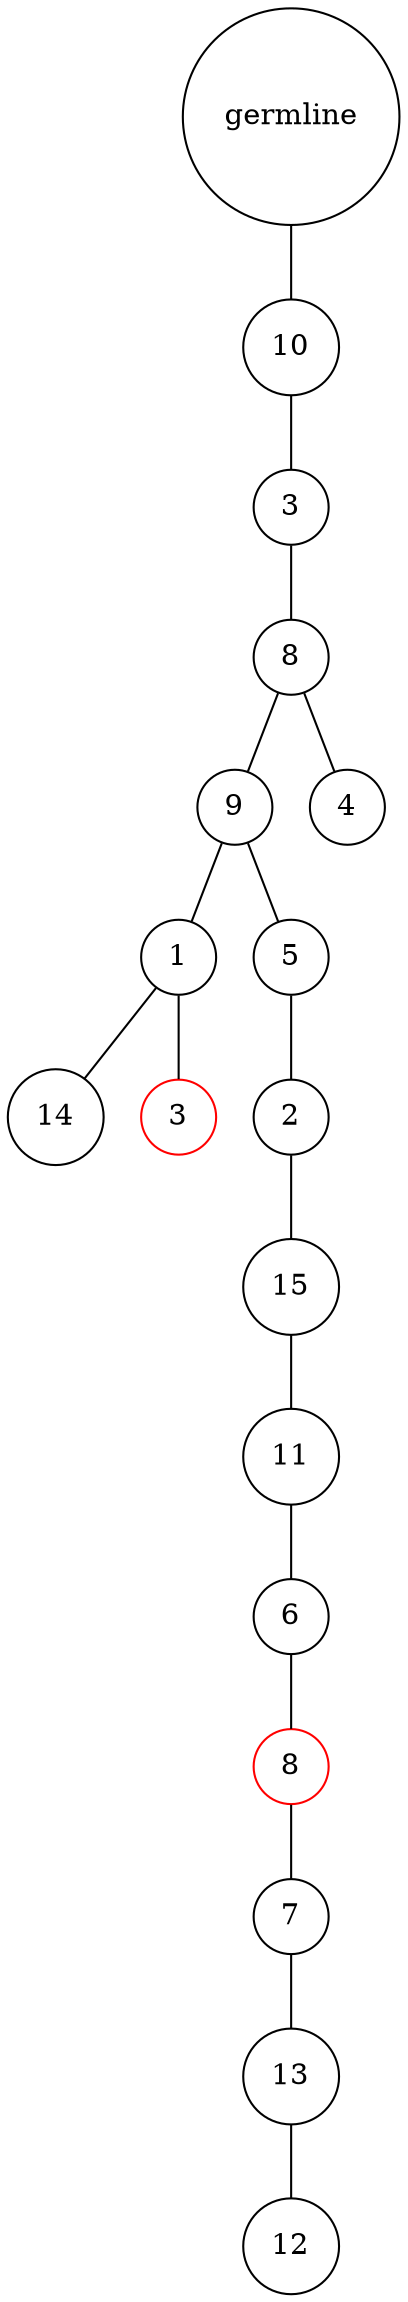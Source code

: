 graph {
	rankdir=UD;
	splines=line;
	node [shape=circle]
	"0x7fc05e5d8370" [label="germline"];
	"0x7fc05e5d83a0" [label="10"];
	"0x7fc05e5d8370" -- "0x7fc05e5d83a0" ;
	"0x7fc05e5d83d0" [label="3"];
	"0x7fc05e5d83a0" -- "0x7fc05e5d83d0" ;
	"0x7fc05e5d8400" [label="8"];
	"0x7fc05e5d83d0" -- "0x7fc05e5d8400" ;
	"0x7fc05e5d8430" [label="9"];
	"0x7fc05e5d8400" -- "0x7fc05e5d8430" ;
	"0x7fc05e5d8460" [label="1"];
	"0x7fc05e5d8430" -- "0x7fc05e5d8460" ;
	"0x7fc05e5d8490" [label="14"];
	"0x7fc05e5d8460" -- "0x7fc05e5d8490" ;
	"0x7fc05e5d84c0" [label="3",color="red"];
	"0x7fc05e5d8460" -- "0x7fc05e5d84c0" ;
	"0x7fc05e5d84f0" [label="5"];
	"0x7fc05e5d8430" -- "0x7fc05e5d84f0" ;
	"0x7fc05e5d8520" [label="2"];
	"0x7fc05e5d84f0" -- "0x7fc05e5d8520" ;
	"0x7fc05e5d8550" [label="15"];
	"0x7fc05e5d8520" -- "0x7fc05e5d8550" ;
	"0x7fc05e5d8580" [label="11"];
	"0x7fc05e5d8550" -- "0x7fc05e5d8580" ;
	"0x7fc05e5d85b0" [label="6"];
	"0x7fc05e5d8580" -- "0x7fc05e5d85b0" ;
	"0x7fc05e5d85e0" [label="8",color="red"];
	"0x7fc05e5d85b0" -- "0x7fc05e5d85e0" ;
	"0x7fc05e5d8610" [label="7"];
	"0x7fc05e5d85e0" -- "0x7fc05e5d8610" ;
	"0x7fc05e5d8640" [label="13"];
	"0x7fc05e5d8610" -- "0x7fc05e5d8640" ;
	"0x7fc05e5d8670" [label="12"];
	"0x7fc05e5d8640" -- "0x7fc05e5d8670" ;
	"0x7fc05e5d86a0" [label="4"];
	"0x7fc05e5d8400" -- "0x7fc05e5d86a0" ;
}
